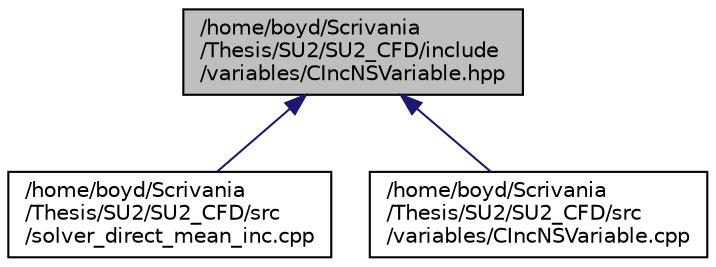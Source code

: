 digraph "/home/boyd/Scrivania/Thesis/SU2/SU2_CFD/include/variables/CIncNSVariable.hpp"
{
  edge [fontname="Helvetica",fontsize="10",labelfontname="Helvetica",labelfontsize="10"];
  node [fontname="Helvetica",fontsize="10",shape=record];
  Node41 [label="/home/boyd/Scrivania\l/Thesis/SU2/SU2_CFD/include\l/variables/CIncNSVariable.hpp",height=0.2,width=0.4,color="black", fillcolor="grey75", style="filled", fontcolor="black"];
  Node41 -> Node42 [dir="back",color="midnightblue",fontsize="10",style="solid",fontname="Helvetica"];
  Node42 [label="/home/boyd/Scrivania\l/Thesis/SU2/SU2_CFD/src\l/solver_direct_mean_inc.cpp",height=0.2,width=0.4,color="black", fillcolor="white", style="filled",URL="$solver__direct__mean__inc_8cpp.html"];
  Node41 -> Node43 [dir="back",color="midnightblue",fontsize="10",style="solid",fontname="Helvetica"];
  Node43 [label="/home/boyd/Scrivania\l/Thesis/SU2/SU2_CFD/src\l/variables/CIncNSVariable.cpp",height=0.2,width=0.4,color="black", fillcolor="white", style="filled",URL="$_c_inc_n_s_variable_8cpp.html",tooltip="Definition of the variable classes for incompressible flow. "];
}
